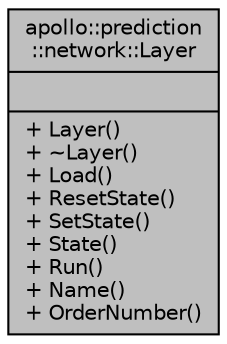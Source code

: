 digraph "apollo::prediction::network::Layer"
{
  edge [fontname="Helvetica",fontsize="10",labelfontname="Helvetica",labelfontsize="10"];
  node [fontname="Helvetica",fontsize="10",shape=record];
  Node1 [label="{apollo::prediction\l::network::Layer\n||+ Layer()\l+ ~Layer()\l+ Load()\l+ ResetState()\l+ SetState()\l+ State()\l+ Run()\l+ Name()\l+ OrderNumber()\l}",height=0.2,width=0.4,color="black", fillcolor="grey75", style="filled" fontcolor="black"];
}

